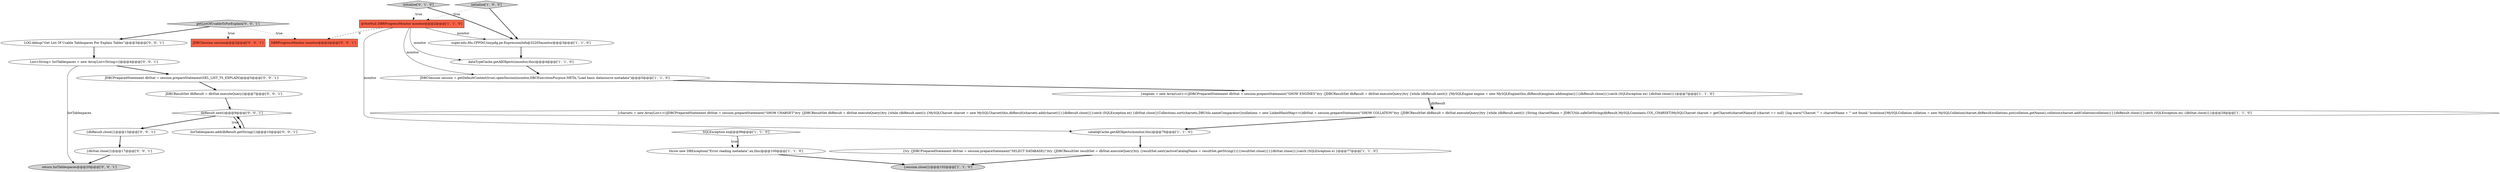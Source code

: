 digraph {
15 [style = filled, label = "JDBCSession session@@@2@@@['0', '0', '1']", fillcolor = tomato, shape = box image = "AAA0AAABBB3BBB"];
0 [style = filled, label = "@NotNull DBRProgressMonitor monitor@@@2@@@['1', '1', '0']", fillcolor = tomato, shape = box image = "AAA0AAABBB1BBB"];
12 [style = filled, label = "initialize['0', '1', '0']", fillcolor = lightgray, shape = diamond image = "AAA0AAABBB2BBB"];
14 [style = filled, label = "JDBCPreparedStatement dbStat = session.prepareStatement(SEL_LIST_TS_EXPLAIN)@@@5@@@['0', '0', '1']", fillcolor = white, shape = ellipse image = "AAA0AAABBB3BBB"];
22 [style = filled, label = "LOG.debug(\"Get List Of Usable Tablespaces For Explain Tables\")@@@3@@@['0', '0', '1']", fillcolor = white, shape = ellipse image = "AAA0AAABBB3BBB"];
4 [style = filled, label = "catalogCache.getAllObjects(monitor,this)@@@76@@@['1', '1', '0']", fillcolor = white, shape = ellipse image = "AAA0AAABBB1BBB"];
10 [style = filled, label = "dataTypeCache.getAllObjects(monitor,this)@@@4@@@['1', '1', '0']", fillcolor = white, shape = ellipse image = "AAA0AAABBB1BBB"];
6 [style = filled, label = "initialize['1', '0', '0']", fillcolor = lightgray, shape = diamond image = "AAA0AAABBB1BBB"];
8 [style = filled, label = "{engines = new ArrayList<>()JDBCPreparedStatement dbStat = session.prepareStatement(\"SHOW ENGINES\")try {JDBCResultSet dbResult = dbStat.executeQuery()try {while (dbResult.next()) {MySQLEngine engine = new MySQLEngine(this,dbResult)engines.add(engine)}}{dbResult.close()}}catch (SQLException ex) {dbStat.close()}}@@@7@@@['1', '1', '0']", fillcolor = white, shape = ellipse image = "AAA0AAABBB1BBB"];
9 [style = filled, label = "SQLException ex@@@99@@@['1', '1', '0']", fillcolor = white, shape = diamond image = "AAA0AAABBB1BBB"];
21 [style = filled, label = "{dbStat.close()}@@@17@@@['0', '0', '1']", fillcolor = white, shape = ellipse image = "AAA0AAABBB3BBB"];
19 [style = filled, label = "{dbResult.close()}@@@13@@@['0', '0', '1']", fillcolor = white, shape = ellipse image = "AAA0AAABBB3BBB"];
13 [style = filled, label = "getListOfUsableTsForExplain['0', '0', '1']", fillcolor = lightgray, shape = diamond image = "AAA0AAABBB3BBB"];
5 [style = filled, label = "throw new DBException(\"Error reading metadata\",ex,this)@@@100@@@['1', '1', '0']", fillcolor = white, shape = ellipse image = "AAA0AAABBB1BBB"];
23 [style = filled, label = "dbResult.next()@@@9@@@['0', '0', '1']", fillcolor = white, shape = diamond image = "AAA0AAABBB3BBB"];
3 [style = filled, label = "{charsets = new ArrayList<>()JDBCPreparedStatement dbStat = session.prepareStatement(\"SHOW CHARSET\")try {JDBCResultSet dbResult = dbStat.executeQuery()try {while (dbResult.next()) {MySQLCharset charset = new MySQLCharset(this,dbResult)charsets.add(charset)}}{dbResult.close()}}catch (SQLException ex) {dbStat.close()}Collections.sort(charsets,DBUtils.nameComparator())collations = new LinkedHashMap<>()dbStat = session.prepareStatement(\"SHOW COLLATION\")try {JDBCResultSet dbResult = dbStat.executeQuery()try {while (dbResult.next()) {String charsetName = JDBCUtils.safeGetString(dbResult,MySQLConstants.COL_CHARSET)MySQLCharset charset = getCharset(charsetName)if (charset == null) {log.warn(\"Charset '\" + charsetName + \"' not found.\")continue}MySQLCollation collation = new MySQLCollation(charset,dbResult)collations.put(collation.getName(),collation)charset.addCollation(collation)}}{dbResult.close()}}catch (SQLException ex) {dbStat.close()}}@@@28@@@['1', '1', '0']", fillcolor = white, shape = ellipse image = "AAA0AAABBB1BBB"];
24 [style = filled, label = "JDBCResultSet dbResult = dbStat.executeQuery()@@@7@@@['0', '0', '1']", fillcolor = white, shape = ellipse image = "AAA0AAABBB3BBB"];
1 [style = filled, label = "super.edu.fdu.CPPDG.tinypdg.pe.ExpressionInfo@32205monitor@@@3@@@['1', '1', '0']", fillcolor = white, shape = ellipse image = "AAA0AAABBB1BBB"];
2 [style = filled, label = "{session.close()}@@@102@@@['1', '1', '0']", fillcolor = lightgray, shape = ellipse image = "AAA0AAABBB1BBB"];
7 [style = filled, label = "{try {JDBCPreparedStatement dbStat = session.prepareStatement(\"SELECT DATABASE()\")try {JDBCResultSet resultSet = dbStat.executeQuery()try {resultSet.next()activeCatalogName = resultSet.getString(1)}{resultSet.close()}}{dbStat.close()}}catch (SQLException e) }@@@77@@@['1', '1', '0']", fillcolor = white, shape = ellipse image = "AAA0AAABBB1BBB"];
11 [style = filled, label = "JDBCSession session = getDefaultContext(true).openSession(monitor,DBCExecutionPurpose.META,\"Load basic datasource metadata\")@@@5@@@['1', '1', '0']", fillcolor = white, shape = ellipse image = "AAA0AAABBB1BBB"];
20 [style = filled, label = "List<String> listTablespaces = new ArrayList<String>()@@@4@@@['0', '0', '1']", fillcolor = white, shape = ellipse image = "AAA0AAABBB3BBB"];
17 [style = filled, label = "DBRProgressMonitor monitor@@@2@@@['0', '0', '1']", fillcolor = tomato, shape = box image = "AAA0AAABBB3BBB"];
16 [style = filled, label = "return listTablespaces@@@20@@@['0', '0', '1']", fillcolor = lightgray, shape = ellipse image = "AAA0AAABBB3BBB"];
18 [style = filled, label = "listTablespaces.add(dbResult.getString(1))@@@10@@@['0', '0', '1']", fillcolor = white, shape = ellipse image = "AAA0AAABBB3BBB"];
5->2 [style = bold, label=""];
20->16 [style = solid, label="listTablespaces"];
4->7 [style = bold, label=""];
0->11 [style = solid, label="monitor"];
1->10 [style = bold, label=""];
23->19 [style = bold, label=""];
9->5 [style = dotted, label="true"];
24->23 [style = bold, label=""];
21->16 [style = bold, label=""];
13->22 [style = bold, label=""];
12->0 [style = dotted, label="true"];
12->1 [style = bold, label=""];
10->11 [style = bold, label=""];
14->24 [style = bold, label=""];
22->20 [style = bold, label=""];
0->10 [style = solid, label="monitor"];
13->17 [style = dotted, label="true"];
8->3 [style = bold, label=""];
8->3 [style = solid, label="dbResult"];
6->0 [style = dotted, label="true"];
19->21 [style = bold, label=""];
11->8 [style = bold, label=""];
23->18 [style = dotted, label="true"];
0->17 [style = dashed, label="0"];
0->1 [style = solid, label="monitor"];
23->18 [style = bold, label=""];
13->15 [style = dotted, label="true"];
0->4 [style = solid, label="monitor"];
20->14 [style = bold, label=""];
9->5 [style = bold, label=""];
6->1 [style = bold, label=""];
3->4 [style = bold, label=""];
18->23 [style = bold, label=""];
7->2 [style = bold, label=""];
}
